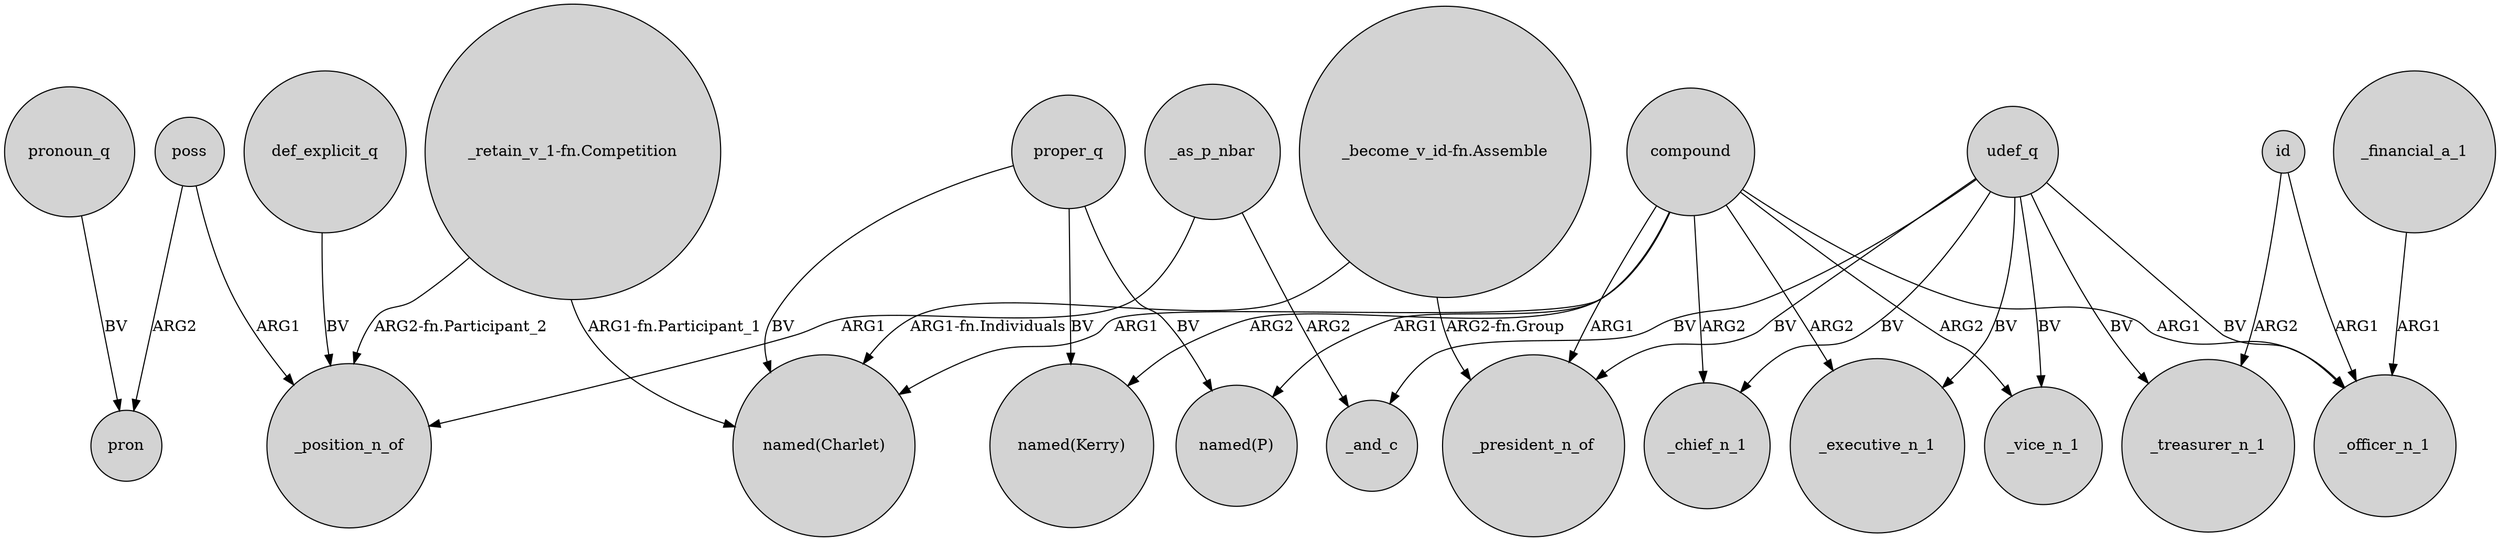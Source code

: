 digraph {
	node [shape=circle style=filled]
	compound -> _chief_n_1 [label=ARG2]
	compound -> "named(Charlet)" [label=ARG1]
	proper_q -> "named(Kerry)" [label=BV]
	proper_q -> "named(P)" [label=BV]
	_as_p_nbar -> _position_n_of [label=ARG1]
	udef_q -> _chief_n_1 [label=BV]
	proper_q -> "named(Charlet)" [label=BV]
	compound -> "named(P)" [label=ARG1]
	udef_q -> _and_c [label=BV]
	def_explicit_q -> _position_n_of [label=BV]
	id -> _officer_n_1 [label=ARG1]
	udef_q -> _treasurer_n_1 [label=BV]
	_financial_a_1 -> _officer_n_1 [label=ARG1]
	"_retain_v_1-fn.Competition" -> "named(Charlet)" [label="ARG1-fn.Participant_1"]
	pronoun_q -> pron [label=BV]
	poss -> pron [label=ARG2]
	udef_q -> _executive_n_1 [label=BV]
	udef_q -> _vice_n_1 [label=BV]
	poss -> _position_n_of [label=ARG1]
	"_become_v_id-fn.Assemble" -> "named(Charlet)" [label="ARG1-fn.Individuals"]
	compound -> _officer_n_1 [label=ARG1]
	udef_q -> _officer_n_1 [label=BV]
	compound -> _vice_n_1 [label=ARG2]
	id -> _treasurer_n_1 [label=ARG2]
	"_become_v_id-fn.Assemble" -> _president_n_of [label="ARG2-fn.Group"]
	compound -> _president_n_of [label=ARG1]
	compound -> "named(Kerry)" [label=ARG2]
	"_retain_v_1-fn.Competition" -> _position_n_of [label="ARG2-fn.Participant_2"]
	udef_q -> _president_n_of [label=BV]
	compound -> _executive_n_1 [label=ARG2]
	_as_p_nbar -> _and_c [label=ARG2]
}
